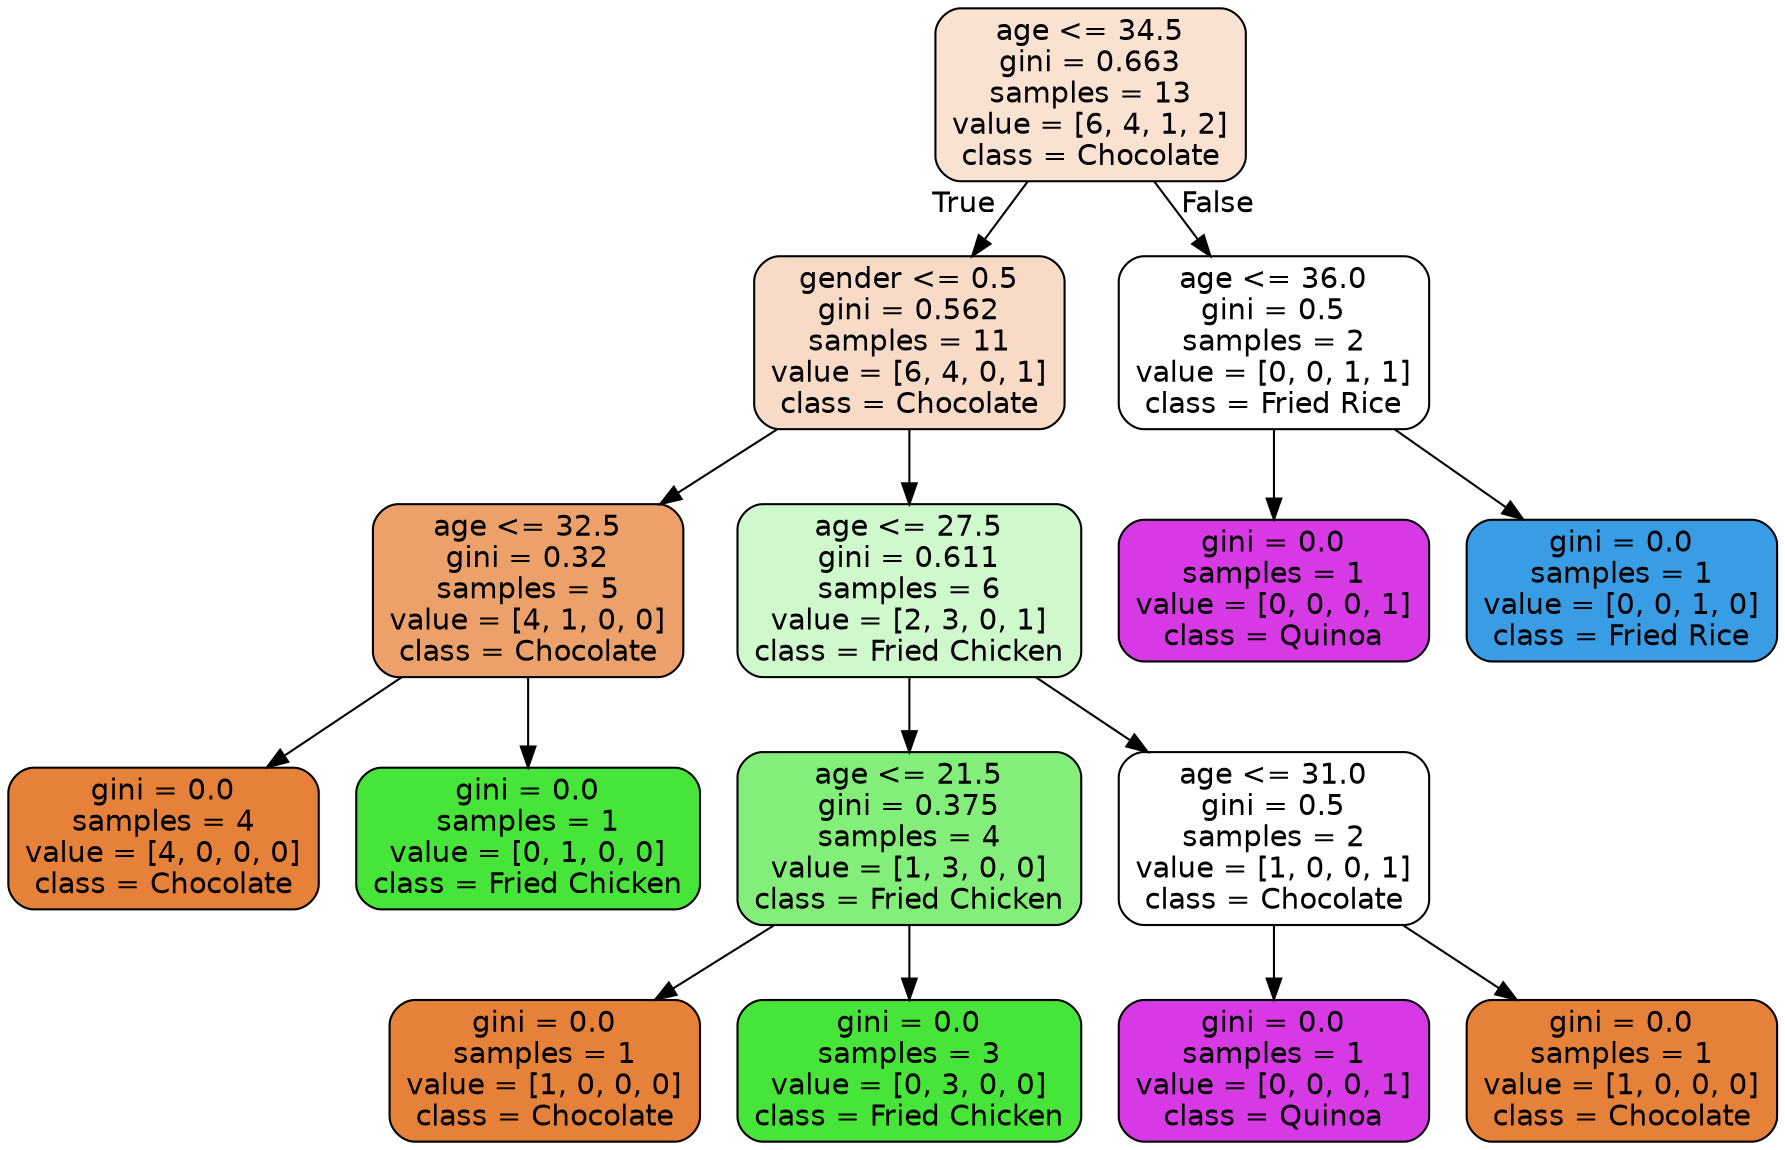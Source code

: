 digraph Tree {
node [shape=box, style="filled, rounded", color="black", fontname=helvetica] ;
edge [fontname=helvetica] ;
0 [label="age <= 34.5\ngini = 0.663\nsamples = 13\nvalue = [6, 4, 1, 2]\nclass = Chocolate", fillcolor="#e5813939"] ;
1 [label="gender <= 0.5\ngini = 0.562\nsamples = 11\nvalue = [6, 4, 0, 1]\nclass = Chocolate", fillcolor="#e5813949"] ;
0 -> 1 [labeldistance=2.5, labelangle=45, headlabel="True"] ;
2 [label="age <= 32.5\ngini = 0.32\nsamples = 5\nvalue = [4, 1, 0, 0]\nclass = Chocolate", fillcolor="#e58139bf"] ;
1 -> 2 ;
3 [label="gini = 0.0\nsamples = 4\nvalue = [4, 0, 0, 0]\nclass = Chocolate", fillcolor="#e58139ff"] ;
2 -> 3 ;
4 [label="gini = 0.0\nsamples = 1\nvalue = [0, 1, 0, 0]\nclass = Fried Chicken", fillcolor="#47e539ff"] ;
2 -> 4 ;
5 [label="age <= 27.5\ngini = 0.611\nsamples = 6\nvalue = [2, 3, 0, 1]\nclass = Fried Chicken", fillcolor="#47e53940"] ;
1 -> 5 ;
6 [label="age <= 21.5\ngini = 0.375\nsamples = 4\nvalue = [1, 3, 0, 0]\nclass = Fried Chicken", fillcolor="#47e539aa"] ;
5 -> 6 ;
7 [label="gini = 0.0\nsamples = 1\nvalue = [1, 0, 0, 0]\nclass = Chocolate", fillcolor="#e58139ff"] ;
6 -> 7 ;
8 [label="gini = 0.0\nsamples = 3\nvalue = [0, 3, 0, 0]\nclass = Fried Chicken", fillcolor="#47e539ff"] ;
6 -> 8 ;
9 [label="age <= 31.0\ngini = 0.5\nsamples = 2\nvalue = [1, 0, 0, 1]\nclass = Chocolate", fillcolor="#e5813900"] ;
5 -> 9 ;
10 [label="gini = 0.0\nsamples = 1\nvalue = [0, 0, 0, 1]\nclass = Quinoa", fillcolor="#d739e5ff"] ;
9 -> 10 ;
11 [label="gini = 0.0\nsamples = 1\nvalue = [1, 0, 0, 0]\nclass = Chocolate", fillcolor="#e58139ff"] ;
9 -> 11 ;
12 [label="age <= 36.0\ngini = 0.5\nsamples = 2\nvalue = [0, 0, 1, 1]\nclass = Fried Rice", fillcolor="#399de500"] ;
0 -> 12 [labeldistance=2.5, labelangle=-45, headlabel="False"] ;
13 [label="gini = 0.0\nsamples = 1\nvalue = [0, 0, 0, 1]\nclass = Quinoa", fillcolor="#d739e5ff"] ;
12 -> 13 ;
14 [label="gini = 0.0\nsamples = 1\nvalue = [0, 0, 1, 0]\nclass = Fried Rice", fillcolor="#399de5ff"] ;
12 -> 14 ;
}